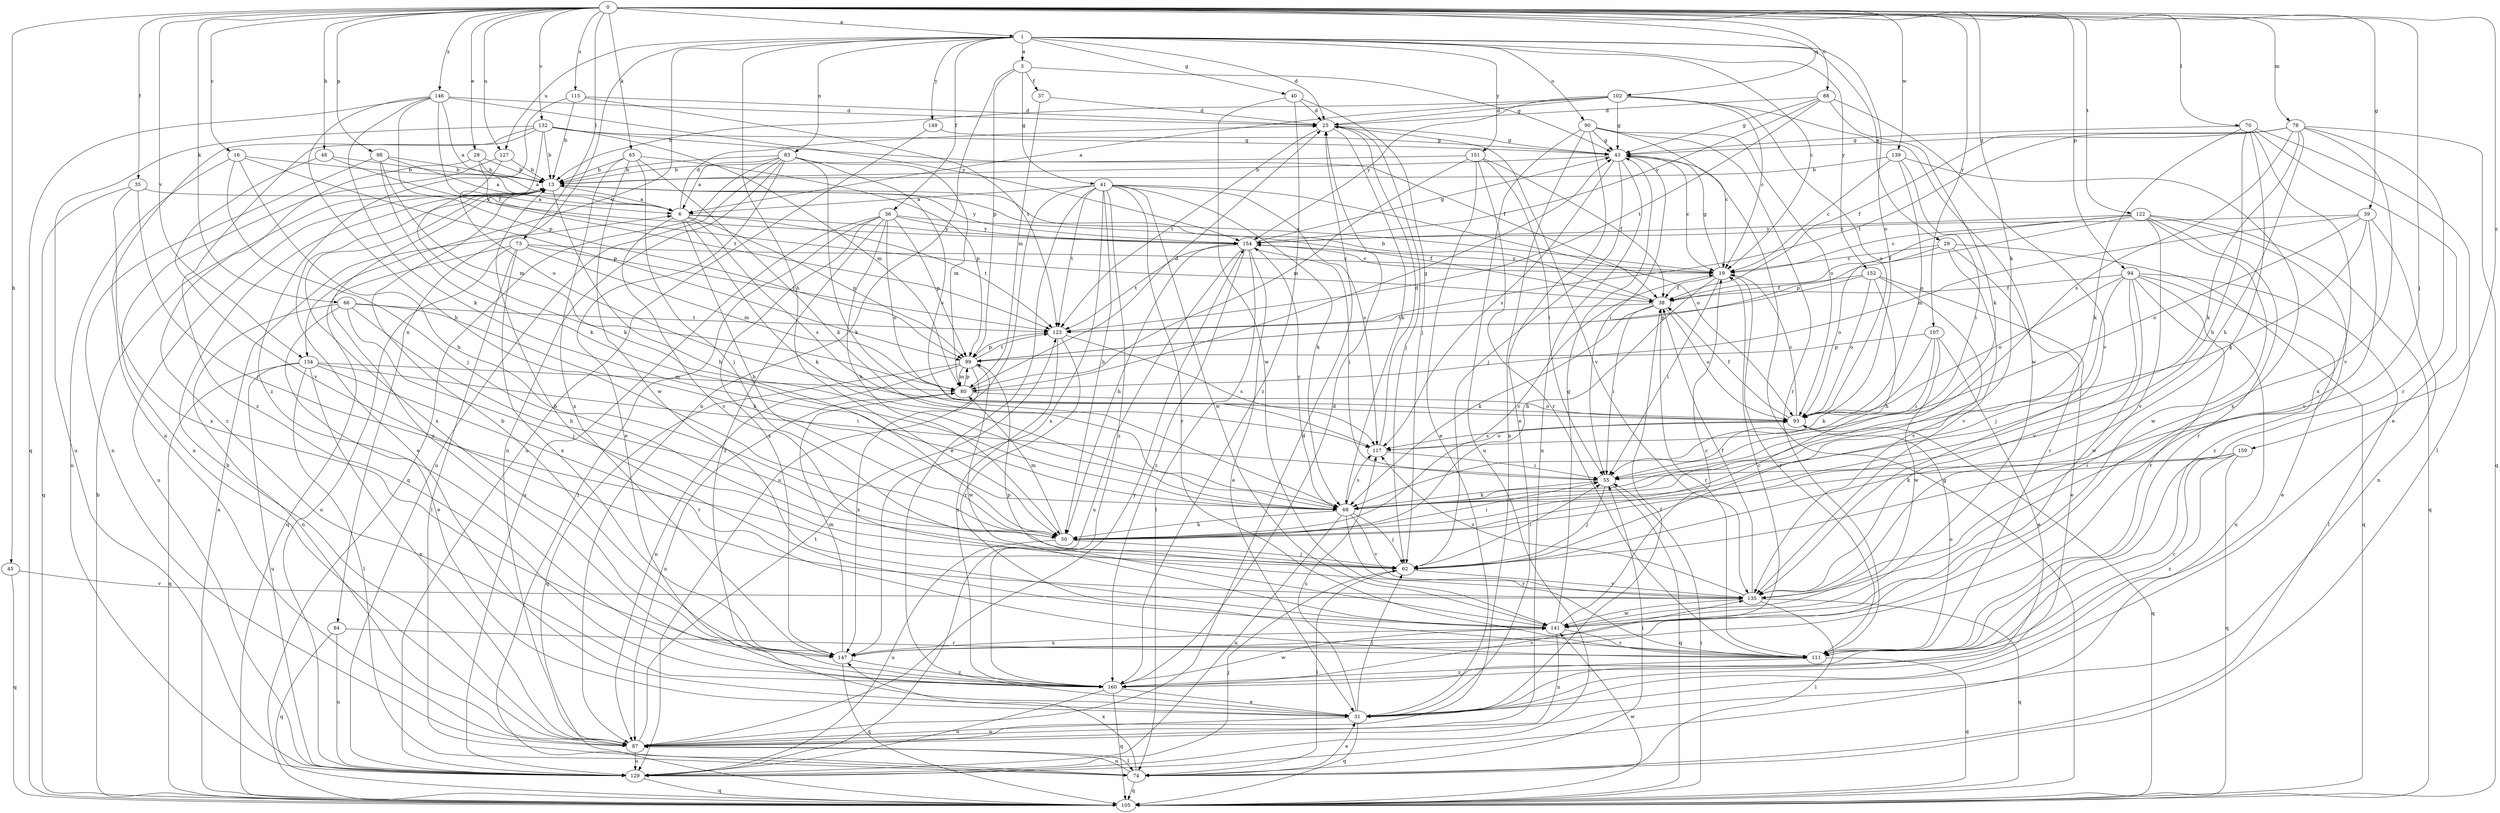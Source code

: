strict digraph  {
0;
1;
3;
6;
13;
16;
19;
25;
28;
29;
31;
35;
36;
37;
38;
39;
40;
41;
43;
45;
48;
50;
55;
62;
65;
66;
68;
70;
73;
74;
78;
80;
83;
84;
87;
88;
90;
93;
94;
98;
99;
102;
105;
107;
111;
115;
117;
122;
123;
127;
129;
132;
134;
135;
139;
141;
146;
147;
149;
151;
152;
154;
159;
160;
0 -> 1  [label=a];
0 -> 16  [label=c];
0 -> 28  [label=e];
0 -> 35  [label=f];
0 -> 39  [label=g];
0 -> 45  [label=h];
0 -> 48  [label=h];
0 -> 62  [label=j];
0 -> 65  [label=k];
0 -> 66  [label=k];
0 -> 68  [label=k];
0 -> 70  [label=l];
0 -> 73  [label=l];
0 -> 78  [label=m];
0 -> 88  [label=o];
0 -> 94  [label=p];
0 -> 98  [label=p];
0 -> 102  [label=q];
0 -> 107  [label=r];
0 -> 115  [label=s];
0 -> 122  [label=t];
0 -> 127  [label=u];
0 -> 132  [label=v];
0 -> 134  [label=v];
0 -> 139  [label=w];
0 -> 146  [label=x];
0 -> 159  [label=z];
1 -> 3  [label=a];
1 -> 19  [label=c];
1 -> 25  [label=d];
1 -> 29  [label=e];
1 -> 36  [label=f];
1 -> 40  [label=g];
1 -> 50  [label=h];
1 -> 83  [label=n];
1 -> 84  [label=n];
1 -> 90  [label=o];
1 -> 93  [label=o];
1 -> 127  [label=u];
1 -> 134  [label=v];
1 -> 149  [label=y];
1 -> 151  [label=y];
1 -> 152  [label=y];
3 -> 37  [label=f];
3 -> 41  [label=g];
3 -> 43  [label=g];
3 -> 87  [label=n];
3 -> 99  [label=p];
6 -> 25  [label=d];
6 -> 50  [label=h];
6 -> 68  [label=k];
6 -> 99  [label=p];
6 -> 117  [label=s];
6 -> 123  [label=t];
6 -> 135  [label=v];
6 -> 154  [label=y];
13 -> 6  [label=a];
13 -> 19  [label=c];
13 -> 31  [label=e];
13 -> 50  [label=h];
13 -> 129  [label=u];
13 -> 147  [label=x];
13 -> 154  [label=y];
13 -> 160  [label=z];
16 -> 13  [label=b];
16 -> 50  [label=h];
16 -> 62  [label=j];
16 -> 99  [label=p];
16 -> 129  [label=u];
19 -> 38  [label=f];
19 -> 43  [label=g];
19 -> 50  [label=h];
19 -> 55  [label=i];
19 -> 111  [label=r];
19 -> 154  [label=y];
25 -> 43  [label=g];
25 -> 62  [label=j];
25 -> 68  [label=k];
25 -> 123  [label=t];
25 -> 135  [label=v];
28 -> 6  [label=a];
28 -> 13  [label=b];
28 -> 123  [label=t];
28 -> 160  [label=z];
29 -> 19  [label=c];
29 -> 93  [label=o];
29 -> 105  [label=q];
29 -> 111  [label=r];
29 -> 135  [label=v];
31 -> 38  [label=f];
31 -> 62  [label=j];
31 -> 87  [label=n];
31 -> 105  [label=q];
31 -> 117  [label=s];
35 -> 6  [label=a];
35 -> 62  [label=j];
35 -> 105  [label=q];
35 -> 147  [label=x];
36 -> 38  [label=f];
36 -> 50  [label=h];
36 -> 74  [label=l];
36 -> 93  [label=o];
36 -> 99  [label=p];
36 -> 129  [label=u];
36 -> 147  [label=x];
36 -> 154  [label=y];
36 -> 160  [label=z];
37 -> 25  [label=d];
37 -> 80  [label=m];
38 -> 13  [label=b];
38 -> 55  [label=i];
38 -> 68  [label=k];
38 -> 93  [label=o];
38 -> 111  [label=r];
38 -> 123  [label=t];
39 -> 55  [label=i];
39 -> 80  [label=m];
39 -> 87  [label=n];
39 -> 93  [label=o];
39 -> 135  [label=v];
39 -> 154  [label=y];
40 -> 25  [label=d];
40 -> 62  [label=j];
40 -> 141  [label=w];
40 -> 160  [label=z];
41 -> 6  [label=a];
41 -> 31  [label=e];
41 -> 50  [label=h];
41 -> 68  [label=k];
41 -> 93  [label=o];
41 -> 111  [label=r];
41 -> 117  [label=s];
41 -> 123  [label=t];
41 -> 129  [label=u];
41 -> 141  [label=w];
41 -> 147  [label=x];
41 -> 160  [label=z];
43 -> 13  [label=b];
43 -> 19  [label=c];
43 -> 55  [label=i];
43 -> 62  [label=j];
43 -> 87  [label=n];
43 -> 117  [label=s];
45 -> 105  [label=q];
45 -> 135  [label=v];
48 -> 13  [label=b];
48 -> 135  [label=v];
48 -> 154  [label=y];
50 -> 19  [label=c];
50 -> 55  [label=i];
50 -> 62  [label=j];
50 -> 80  [label=m];
50 -> 129  [label=u];
55 -> 62  [label=j];
55 -> 68  [label=k];
55 -> 105  [label=q];
62 -> 55  [label=i];
62 -> 74  [label=l];
62 -> 135  [label=v];
65 -> 13  [label=b];
65 -> 62  [label=j];
65 -> 68  [label=k];
65 -> 99  [label=p];
65 -> 141  [label=w];
65 -> 147  [label=x];
66 -> 31  [label=e];
66 -> 50  [label=h];
66 -> 62  [label=j];
66 -> 68  [label=k];
66 -> 87  [label=n];
66 -> 123  [label=t];
68 -> 50  [label=h];
68 -> 62  [label=j];
68 -> 111  [label=r];
68 -> 117  [label=s];
68 -> 129  [label=u];
68 -> 135  [label=v];
68 -> 154  [label=y];
70 -> 31  [label=e];
70 -> 43  [label=g];
70 -> 50  [label=h];
70 -> 62  [label=j];
70 -> 68  [label=k];
70 -> 74  [label=l];
70 -> 147  [label=x];
73 -> 19  [label=c];
73 -> 74  [label=l];
73 -> 80  [label=m];
73 -> 105  [label=q];
73 -> 123  [label=t];
73 -> 129  [label=u];
73 -> 147  [label=x];
74 -> 31  [label=e];
74 -> 55  [label=i];
74 -> 87  [label=n];
74 -> 105  [label=q];
74 -> 147  [label=x];
78 -> 38  [label=f];
78 -> 43  [label=g];
78 -> 50  [label=h];
78 -> 68  [label=k];
78 -> 105  [label=q];
78 -> 111  [label=r];
78 -> 117  [label=s];
78 -> 123  [label=t];
78 -> 135  [label=v];
80 -> 25  [label=d];
80 -> 43  [label=g];
80 -> 87  [label=n];
80 -> 93  [label=o];
80 -> 99  [label=p];
83 -> 6  [label=a];
83 -> 13  [label=b];
83 -> 31  [label=e];
83 -> 68  [label=k];
83 -> 80  [label=m];
83 -> 87  [label=n];
83 -> 105  [label=q];
83 -> 117  [label=s];
83 -> 129  [label=u];
84 -> 105  [label=q];
84 -> 111  [label=r];
84 -> 129  [label=u];
87 -> 13  [label=b];
87 -> 25  [label=d];
87 -> 74  [label=l];
87 -> 123  [label=t];
87 -> 129  [label=u];
87 -> 154  [label=y];
88 -> 25  [label=d];
88 -> 43  [label=g];
88 -> 68  [label=k];
88 -> 123  [label=t];
88 -> 135  [label=v];
88 -> 154  [label=y];
90 -> 19  [label=c];
90 -> 31  [label=e];
90 -> 43  [label=g];
90 -> 87  [label=n];
90 -> 93  [label=o];
90 -> 111  [label=r];
90 -> 129  [label=u];
93 -> 19  [label=c];
93 -> 38  [label=f];
93 -> 105  [label=q];
93 -> 117  [label=s];
94 -> 31  [label=e];
94 -> 38  [label=f];
94 -> 62  [label=j];
94 -> 74  [label=l];
94 -> 93  [label=o];
94 -> 111  [label=r];
94 -> 129  [label=u];
94 -> 135  [label=v];
94 -> 141  [label=w];
98 -> 6  [label=a];
98 -> 13  [label=b];
98 -> 68  [label=k];
98 -> 80  [label=m];
98 -> 87  [label=n];
99 -> 80  [label=m];
99 -> 87  [label=n];
99 -> 105  [label=q];
99 -> 123  [label=t];
99 -> 141  [label=w];
99 -> 147  [label=x];
102 -> 6  [label=a];
102 -> 13  [label=b];
102 -> 19  [label=c];
102 -> 25  [label=d];
102 -> 43  [label=g];
102 -> 93  [label=o];
102 -> 141  [label=w];
102 -> 154  [label=y];
105 -> 6  [label=a];
105 -> 13  [label=b];
105 -> 43  [label=g];
105 -> 55  [label=i];
105 -> 141  [label=w];
107 -> 31  [label=e];
107 -> 55  [label=i];
107 -> 68  [label=k];
107 -> 99  [label=p];
107 -> 141  [label=w];
111 -> 93  [label=o];
111 -> 105  [label=q];
111 -> 160  [label=z];
115 -> 13  [label=b];
115 -> 25  [label=d];
115 -> 123  [label=t];
115 -> 160  [label=z];
117 -> 25  [label=d];
117 -> 55  [label=i];
117 -> 93  [label=o];
122 -> 19  [label=c];
122 -> 38  [label=f];
122 -> 99  [label=p];
122 -> 105  [label=q];
122 -> 111  [label=r];
122 -> 135  [label=v];
122 -> 141  [label=w];
122 -> 154  [label=y];
122 -> 160  [label=z];
123 -> 99  [label=p];
123 -> 111  [label=r];
123 -> 117  [label=s];
123 -> 160  [label=z];
127 -> 13  [label=b];
127 -> 68  [label=k];
127 -> 87  [label=n];
129 -> 62  [label=j];
129 -> 105  [label=q];
132 -> 13  [label=b];
132 -> 38  [label=f];
132 -> 43  [label=g];
132 -> 80  [label=m];
132 -> 87  [label=n];
132 -> 93  [label=o];
132 -> 129  [label=u];
132 -> 160  [label=z];
134 -> 55  [label=i];
134 -> 74  [label=l];
134 -> 80  [label=m];
134 -> 87  [label=n];
134 -> 105  [label=q];
134 -> 111  [label=r];
134 -> 129  [label=u];
135 -> 38  [label=f];
135 -> 74  [label=l];
135 -> 105  [label=q];
135 -> 117  [label=s];
135 -> 141  [label=w];
139 -> 13  [label=b];
139 -> 19  [label=c];
139 -> 55  [label=i];
139 -> 93  [label=o];
139 -> 147  [label=x];
141 -> 13  [label=b];
141 -> 19  [label=c];
141 -> 43  [label=g];
141 -> 87  [label=n];
141 -> 99  [label=p];
141 -> 111  [label=r];
141 -> 147  [label=x];
146 -> 6  [label=a];
146 -> 25  [label=d];
146 -> 38  [label=f];
146 -> 50  [label=h];
146 -> 68  [label=k];
146 -> 99  [label=p];
146 -> 105  [label=q];
146 -> 154  [label=y];
147 -> 13  [label=b];
147 -> 19  [label=c];
147 -> 80  [label=m];
147 -> 105  [label=q];
147 -> 160  [label=z];
149 -> 43  [label=g];
149 -> 129  [label=u];
151 -> 13  [label=b];
151 -> 31  [label=e];
151 -> 38  [label=f];
151 -> 55  [label=i];
151 -> 80  [label=m];
151 -> 111  [label=r];
152 -> 31  [label=e];
152 -> 38  [label=f];
152 -> 50  [label=h];
152 -> 93  [label=o];
152 -> 99  [label=p];
152 -> 135  [label=v];
154 -> 19  [label=c];
154 -> 31  [label=e];
154 -> 43  [label=g];
154 -> 50  [label=h];
154 -> 55  [label=i];
154 -> 74  [label=l];
154 -> 123  [label=t];
154 -> 129  [label=u];
154 -> 160  [label=z];
159 -> 55  [label=i];
159 -> 68  [label=k];
159 -> 105  [label=q];
159 -> 111  [label=r];
159 -> 160  [label=z];
160 -> 25  [label=d];
160 -> 31  [label=e];
160 -> 105  [label=q];
160 -> 129  [label=u];
160 -> 135  [label=v];
160 -> 141  [label=w];
}
